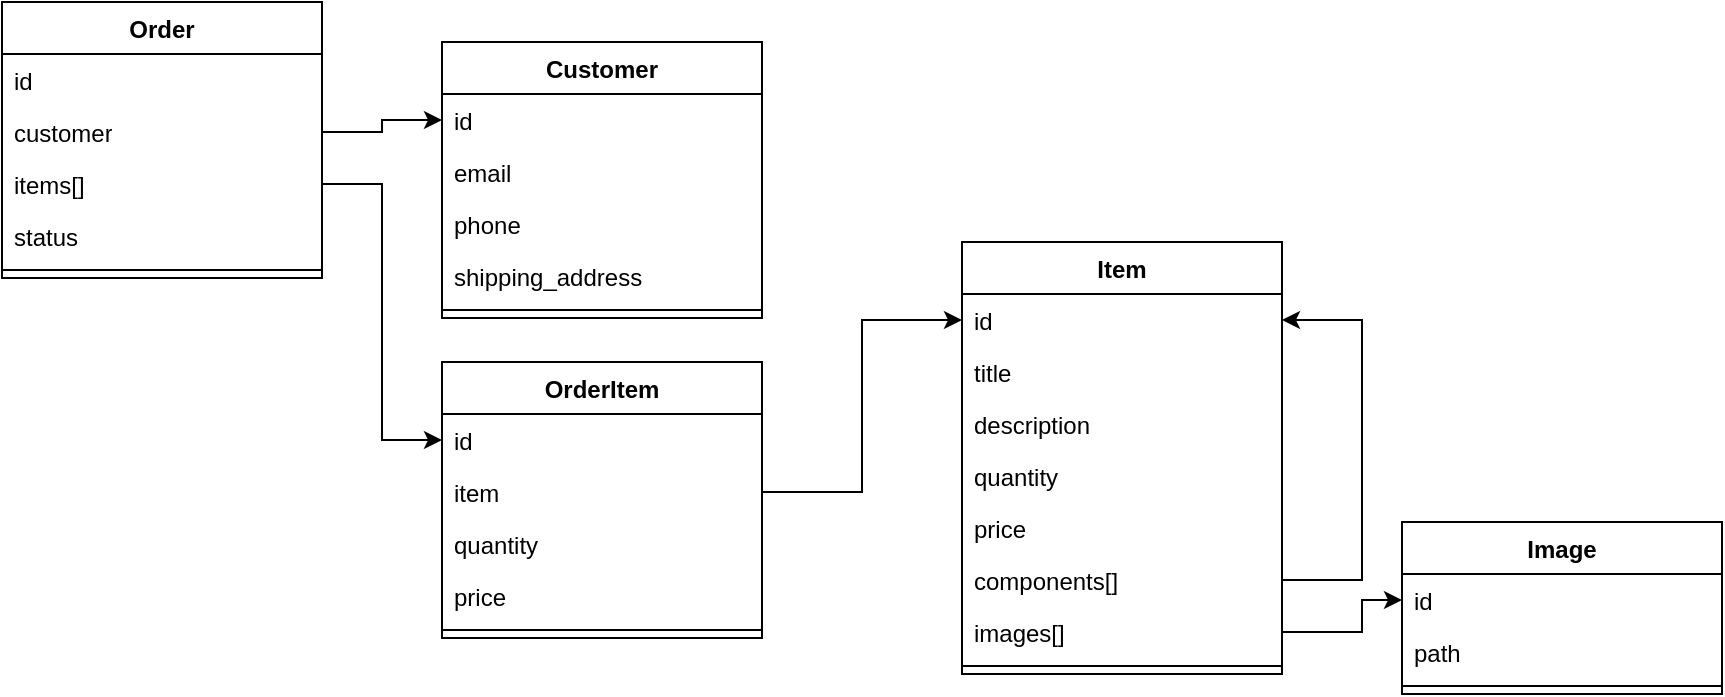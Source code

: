 <mxfile version="20.3.0" type="device"><diagram name="Сторінка-1" id="Hul1deYEH2mIGnHz9REv"><mxGraphModel dx="1691" dy="608" grid="1" gridSize="20" guides="1" tooltips="1" connect="1" arrows="1" fold="1" page="0" pageScale="1" pageWidth="827" pageHeight="1169" math="0" shadow="0"><root><mxCell id="0"/><mxCell id="1" parent="0"/><mxCell id="Z3337WgxEjtUpNx0WK2Y-17" value="Item" style="swimlane;fontStyle=1;align=center;verticalAlign=top;childLayout=stackLayout;horizontal=1;startSize=26;horizontalStack=0;resizeParent=1;resizeParentMax=0;resizeLast=0;collapsible=1;marginBottom=0;whiteSpace=wrap;html=1;" parent="1" vertex="1"><mxGeometry x="-60" y="260" width="160" height="216" as="geometry"/></mxCell><mxCell id="Z3337WgxEjtUpNx0WK2Y-18" value="id" style="text;strokeColor=none;fillColor=none;align=left;verticalAlign=top;spacingLeft=4;spacingRight=4;overflow=hidden;rotatable=0;points=[[0,0.5],[1,0.5]];portConstraint=eastwest;whiteSpace=wrap;html=1;" parent="Z3337WgxEjtUpNx0WK2Y-17" vertex="1"><mxGeometry y="26" width="160" height="26" as="geometry"/></mxCell><mxCell id="Z3337WgxEjtUpNx0WK2Y-22" value="title" style="text;strokeColor=none;fillColor=none;align=left;verticalAlign=top;spacingLeft=4;spacingRight=4;overflow=hidden;rotatable=0;points=[[0,0.5],[1,0.5]];portConstraint=eastwest;whiteSpace=wrap;html=1;" parent="Z3337WgxEjtUpNx0WK2Y-17" vertex="1"><mxGeometry y="52" width="160" height="26" as="geometry"/></mxCell><mxCell id="Z3337WgxEjtUpNx0WK2Y-26" value="description" style="text;strokeColor=none;fillColor=none;align=left;verticalAlign=top;spacingLeft=4;spacingRight=4;overflow=hidden;rotatable=0;points=[[0,0.5],[1,0.5]];portConstraint=eastwest;whiteSpace=wrap;html=1;" parent="Z3337WgxEjtUpNx0WK2Y-17" vertex="1"><mxGeometry y="78" width="160" height="26" as="geometry"/></mxCell><mxCell id="Z3337WgxEjtUpNx0WK2Y-25" value="quantity" style="text;strokeColor=none;fillColor=none;align=left;verticalAlign=top;spacingLeft=4;spacingRight=4;overflow=hidden;rotatable=0;points=[[0,0.5],[1,0.5]];portConstraint=eastwest;whiteSpace=wrap;html=1;" parent="Z3337WgxEjtUpNx0WK2Y-17" vertex="1"><mxGeometry y="104" width="160" height="26" as="geometry"/></mxCell><mxCell id="Z3337WgxEjtUpNx0WK2Y-24" value="price" style="text;strokeColor=none;fillColor=none;align=left;verticalAlign=top;spacingLeft=4;spacingRight=4;overflow=hidden;rotatable=0;points=[[0,0.5],[1,0.5]];portConstraint=eastwest;whiteSpace=wrap;html=1;" parent="Z3337WgxEjtUpNx0WK2Y-17" vertex="1"><mxGeometry y="130" width="160" height="26" as="geometry"/></mxCell><mxCell id="Z3337WgxEjtUpNx0WK2Y-77" style="edgeStyle=orthogonalEdgeStyle;rounded=0;orthogonalLoop=1;jettySize=auto;html=1;" parent="Z3337WgxEjtUpNx0WK2Y-17" source="Z3337WgxEjtUpNx0WK2Y-23" target="Z3337WgxEjtUpNx0WK2Y-18" edge="1"><mxGeometry relative="1" as="geometry"><Array as="points"><mxPoint x="200" y="169"/><mxPoint x="200" y="39"/></Array></mxGeometry></mxCell><mxCell id="Z3337WgxEjtUpNx0WK2Y-23" value="components[]" style="text;strokeColor=none;fillColor=none;align=left;verticalAlign=top;spacingLeft=4;spacingRight=4;overflow=hidden;rotatable=0;points=[[0,0.5],[1,0.5]];portConstraint=eastwest;whiteSpace=wrap;html=1;" parent="Z3337WgxEjtUpNx0WK2Y-17" vertex="1"><mxGeometry y="156" width="160" height="26" as="geometry"/></mxCell><mxCell id="Z3337WgxEjtUpNx0WK2Y-62" value="images[]" style="text;strokeColor=none;fillColor=none;align=left;verticalAlign=top;spacingLeft=4;spacingRight=4;overflow=hidden;rotatable=0;points=[[0,0.5],[1,0.5]];portConstraint=eastwest;whiteSpace=wrap;html=1;" parent="Z3337WgxEjtUpNx0WK2Y-17" vertex="1"><mxGeometry y="182" width="160" height="26" as="geometry"/></mxCell><mxCell id="Z3337WgxEjtUpNx0WK2Y-19" value="" style="line;strokeWidth=1;fillColor=none;align=left;verticalAlign=middle;spacingTop=-1;spacingLeft=3;spacingRight=3;rotatable=0;labelPosition=right;points=[];portConstraint=eastwest;strokeColor=inherit;" parent="Z3337WgxEjtUpNx0WK2Y-17" vertex="1"><mxGeometry y="208" width="160" height="8" as="geometry"/></mxCell><mxCell id="Z3337WgxEjtUpNx0WK2Y-29" value="Order" style="swimlane;fontStyle=1;align=center;verticalAlign=top;childLayout=stackLayout;horizontal=1;startSize=26;horizontalStack=0;resizeParent=1;resizeParentMax=0;resizeLast=0;collapsible=1;marginBottom=0;whiteSpace=wrap;html=1;" parent="1" vertex="1"><mxGeometry x="-540" y="140" width="160" height="138" as="geometry"/></mxCell><mxCell id="Z3337WgxEjtUpNx0WK2Y-30" value="id" style="text;strokeColor=none;fillColor=none;align=left;verticalAlign=top;spacingLeft=4;spacingRight=4;overflow=hidden;rotatable=0;points=[[0,0.5],[1,0.5]];portConstraint=eastwest;whiteSpace=wrap;html=1;" parent="Z3337WgxEjtUpNx0WK2Y-29" vertex="1"><mxGeometry y="26" width="160" height="26" as="geometry"/></mxCell><mxCell id="Z3337WgxEjtUpNx0WK2Y-33" value="customer" style="text;strokeColor=none;fillColor=none;align=left;verticalAlign=top;spacingLeft=4;spacingRight=4;overflow=hidden;rotatable=0;points=[[0,0.5],[1,0.5]];portConstraint=eastwest;whiteSpace=wrap;html=1;" parent="Z3337WgxEjtUpNx0WK2Y-29" vertex="1"><mxGeometry y="52" width="160" height="26" as="geometry"/></mxCell><mxCell id="Z3337WgxEjtUpNx0WK2Y-34" value="items[]" style="text;strokeColor=none;fillColor=none;align=left;verticalAlign=top;spacingLeft=4;spacingRight=4;overflow=hidden;rotatable=0;points=[[0,0.5],[1,0.5]];portConstraint=eastwest;whiteSpace=wrap;html=1;" parent="Z3337WgxEjtUpNx0WK2Y-29" vertex="1"><mxGeometry y="78" width="160" height="26" as="geometry"/></mxCell><mxCell id="5RCs8vFe2CDgWHzL7rNT-1" value="status" style="text;strokeColor=none;fillColor=none;align=left;verticalAlign=top;spacingLeft=4;spacingRight=4;overflow=hidden;rotatable=0;points=[[0,0.5],[1,0.5]];portConstraint=eastwest;whiteSpace=wrap;html=1;" vertex="1" parent="Z3337WgxEjtUpNx0WK2Y-29"><mxGeometry y="104" width="160" height="26" as="geometry"/></mxCell><mxCell id="Z3337WgxEjtUpNx0WK2Y-31" value="" style="line;strokeWidth=1;fillColor=none;align=left;verticalAlign=middle;spacingTop=-1;spacingLeft=3;spacingRight=3;rotatable=0;labelPosition=right;points=[];portConstraint=eastwest;strokeColor=inherit;" parent="Z3337WgxEjtUpNx0WK2Y-29" vertex="1"><mxGeometry y="130" width="160" height="8" as="geometry"/></mxCell><mxCell id="Z3337WgxEjtUpNx0WK2Y-39" value="OrderItem" style="swimlane;fontStyle=1;align=center;verticalAlign=top;childLayout=stackLayout;horizontal=1;startSize=26;horizontalStack=0;resizeParent=1;resizeParentMax=0;resizeLast=0;collapsible=1;marginBottom=0;whiteSpace=wrap;html=1;" parent="1" vertex="1"><mxGeometry x="-320" y="320" width="160" height="138" as="geometry"/></mxCell><mxCell id="Z3337WgxEjtUpNx0WK2Y-40" value="id" style="text;strokeColor=none;fillColor=none;align=left;verticalAlign=top;spacingLeft=4;spacingRight=4;overflow=hidden;rotatable=0;points=[[0,0.5],[1,0.5]];portConstraint=eastwest;whiteSpace=wrap;html=1;" parent="Z3337WgxEjtUpNx0WK2Y-39" vertex="1"><mxGeometry y="26" width="160" height="26" as="geometry"/></mxCell><mxCell id="Z3337WgxEjtUpNx0WK2Y-45" value="item" style="text;strokeColor=none;fillColor=none;align=left;verticalAlign=top;spacingLeft=4;spacingRight=4;overflow=hidden;rotatable=0;points=[[0,0.5],[1,0.5]];portConstraint=eastwest;whiteSpace=wrap;html=1;" parent="Z3337WgxEjtUpNx0WK2Y-39" vertex="1"><mxGeometry y="52" width="160" height="26" as="geometry"/></mxCell><mxCell id="Z3337WgxEjtUpNx0WK2Y-44" value="quantity" style="text;strokeColor=none;fillColor=none;align=left;verticalAlign=top;spacingLeft=4;spacingRight=4;overflow=hidden;rotatable=0;points=[[0,0.5],[1,0.5]];portConstraint=eastwest;whiteSpace=wrap;html=1;" parent="Z3337WgxEjtUpNx0WK2Y-39" vertex="1"><mxGeometry y="78" width="160" height="26" as="geometry"/></mxCell><mxCell id="Z3337WgxEjtUpNx0WK2Y-43" value="price" style="text;strokeColor=none;fillColor=none;align=left;verticalAlign=top;spacingLeft=4;spacingRight=4;overflow=hidden;rotatable=0;points=[[0,0.5],[1,0.5]];portConstraint=eastwest;whiteSpace=wrap;html=1;" parent="Z3337WgxEjtUpNx0WK2Y-39" vertex="1"><mxGeometry y="104" width="160" height="26" as="geometry"/></mxCell><mxCell id="Z3337WgxEjtUpNx0WK2Y-41" value="" style="line;strokeWidth=1;fillColor=none;align=left;verticalAlign=middle;spacingTop=-1;spacingLeft=3;spacingRight=3;rotatable=0;labelPosition=right;points=[];portConstraint=eastwest;strokeColor=inherit;" parent="Z3337WgxEjtUpNx0WK2Y-39" vertex="1"><mxGeometry y="130" width="160" height="8" as="geometry"/></mxCell><mxCell id="Z3337WgxEjtUpNx0WK2Y-52" value="Customer" style="swimlane;fontStyle=1;align=center;verticalAlign=top;childLayout=stackLayout;horizontal=1;startSize=26;horizontalStack=0;resizeParent=1;resizeParentMax=0;resizeLast=0;collapsible=1;marginBottom=0;whiteSpace=wrap;html=1;" parent="1" vertex="1"><mxGeometry x="-320" y="160" width="160" height="138" as="geometry"/></mxCell><mxCell id="Z3337WgxEjtUpNx0WK2Y-53" value="id" style="text;strokeColor=none;fillColor=none;align=left;verticalAlign=top;spacingLeft=4;spacingRight=4;overflow=hidden;rotatable=0;points=[[0,0.5],[1,0.5]];portConstraint=eastwest;whiteSpace=wrap;html=1;" parent="Z3337WgxEjtUpNx0WK2Y-52" vertex="1"><mxGeometry y="26" width="160" height="26" as="geometry"/></mxCell><mxCell id="Z3337WgxEjtUpNx0WK2Y-56" value="email" style="text;strokeColor=none;fillColor=none;align=left;verticalAlign=top;spacingLeft=4;spacingRight=4;overflow=hidden;rotatable=0;points=[[0,0.5],[1,0.5]];portConstraint=eastwest;whiteSpace=wrap;html=1;" parent="Z3337WgxEjtUpNx0WK2Y-52" vertex="1"><mxGeometry y="52" width="160" height="26" as="geometry"/></mxCell><mxCell id="Z3337WgxEjtUpNx0WK2Y-57" value="phone" style="text;strokeColor=none;fillColor=none;align=left;verticalAlign=top;spacingLeft=4;spacingRight=4;overflow=hidden;rotatable=0;points=[[0,0.5],[1,0.5]];portConstraint=eastwest;whiteSpace=wrap;html=1;" parent="Z3337WgxEjtUpNx0WK2Y-52" vertex="1"><mxGeometry y="78" width="160" height="26" as="geometry"/></mxCell><mxCell id="Z3337WgxEjtUpNx0WK2Y-58" value="shipping_address" style="text;strokeColor=none;fillColor=none;align=left;verticalAlign=top;spacingLeft=4;spacingRight=4;overflow=hidden;rotatable=0;points=[[0,0.5],[1,0.5]];portConstraint=eastwest;whiteSpace=wrap;html=1;" parent="Z3337WgxEjtUpNx0WK2Y-52" vertex="1"><mxGeometry y="104" width="160" height="26" as="geometry"/></mxCell><mxCell id="Z3337WgxEjtUpNx0WK2Y-54" value="" style="line;strokeWidth=1;fillColor=none;align=left;verticalAlign=middle;spacingTop=-1;spacingLeft=3;spacingRight=3;rotatable=0;labelPosition=right;points=[];portConstraint=eastwest;strokeColor=inherit;" parent="Z3337WgxEjtUpNx0WK2Y-52" vertex="1"><mxGeometry y="130" width="160" height="8" as="geometry"/></mxCell><mxCell id="Z3337WgxEjtUpNx0WK2Y-63" value="Image" style="swimlane;fontStyle=1;align=center;verticalAlign=top;childLayout=stackLayout;horizontal=1;startSize=26;horizontalStack=0;resizeParent=1;resizeParentMax=0;resizeLast=0;collapsible=1;marginBottom=0;whiteSpace=wrap;html=1;" parent="1" vertex="1"><mxGeometry x="160" y="400" width="160" height="86" as="geometry"/></mxCell><mxCell id="Z3337WgxEjtUpNx0WK2Y-64" value="id" style="text;strokeColor=none;fillColor=none;align=left;verticalAlign=top;spacingLeft=4;spacingRight=4;overflow=hidden;rotatable=0;points=[[0,0.5],[1,0.5]];portConstraint=eastwest;whiteSpace=wrap;html=1;" parent="Z3337WgxEjtUpNx0WK2Y-63" vertex="1"><mxGeometry y="26" width="160" height="26" as="geometry"/></mxCell><mxCell id="Z3337WgxEjtUpNx0WK2Y-67" value="path" style="text;strokeColor=none;fillColor=none;align=left;verticalAlign=top;spacingLeft=4;spacingRight=4;overflow=hidden;rotatable=0;points=[[0,0.5],[1,0.5]];portConstraint=eastwest;whiteSpace=wrap;html=1;" parent="Z3337WgxEjtUpNx0WK2Y-63" vertex="1"><mxGeometry y="52" width="160" height="26" as="geometry"/></mxCell><mxCell id="Z3337WgxEjtUpNx0WK2Y-65" value="" style="line;strokeWidth=1;fillColor=none;align=left;verticalAlign=middle;spacingTop=-1;spacingLeft=3;spacingRight=3;rotatable=0;labelPosition=right;points=[];portConstraint=eastwest;strokeColor=inherit;" parent="Z3337WgxEjtUpNx0WK2Y-63" vertex="1"><mxGeometry y="78" width="160" height="8" as="geometry"/></mxCell><mxCell id="Z3337WgxEjtUpNx0WK2Y-68" style="edgeStyle=orthogonalEdgeStyle;rounded=0;orthogonalLoop=1;jettySize=auto;html=1;entryX=0;entryY=0.5;entryDx=0;entryDy=0;" parent="1" source="Z3337WgxEjtUpNx0WK2Y-62" target="Z3337WgxEjtUpNx0WK2Y-64" edge="1"><mxGeometry relative="1" as="geometry"><Array as="points"><mxPoint x="140" y="455"/><mxPoint x="140" y="439"/></Array></mxGeometry></mxCell><mxCell id="Z3337WgxEjtUpNx0WK2Y-69" style="edgeStyle=orthogonalEdgeStyle;rounded=0;orthogonalLoop=1;jettySize=auto;html=1;" parent="1" source="Z3337WgxEjtUpNx0WK2Y-34" target="Z3337WgxEjtUpNx0WK2Y-40" edge="1"><mxGeometry relative="1" as="geometry"/></mxCell><mxCell id="Z3337WgxEjtUpNx0WK2Y-70" style="edgeStyle=orthogonalEdgeStyle;rounded=0;orthogonalLoop=1;jettySize=auto;html=1;" parent="1" source="Z3337WgxEjtUpNx0WK2Y-33" target="Z3337WgxEjtUpNx0WK2Y-53" edge="1"><mxGeometry relative="1" as="geometry"/></mxCell><mxCell id="Z3337WgxEjtUpNx0WK2Y-71" style="edgeStyle=orthogonalEdgeStyle;rounded=0;orthogonalLoop=1;jettySize=auto;html=1;" parent="1" source="Z3337WgxEjtUpNx0WK2Y-45" target="Z3337WgxEjtUpNx0WK2Y-18" edge="1"><mxGeometry relative="1" as="geometry"/></mxCell></root></mxGraphModel></diagram></mxfile>